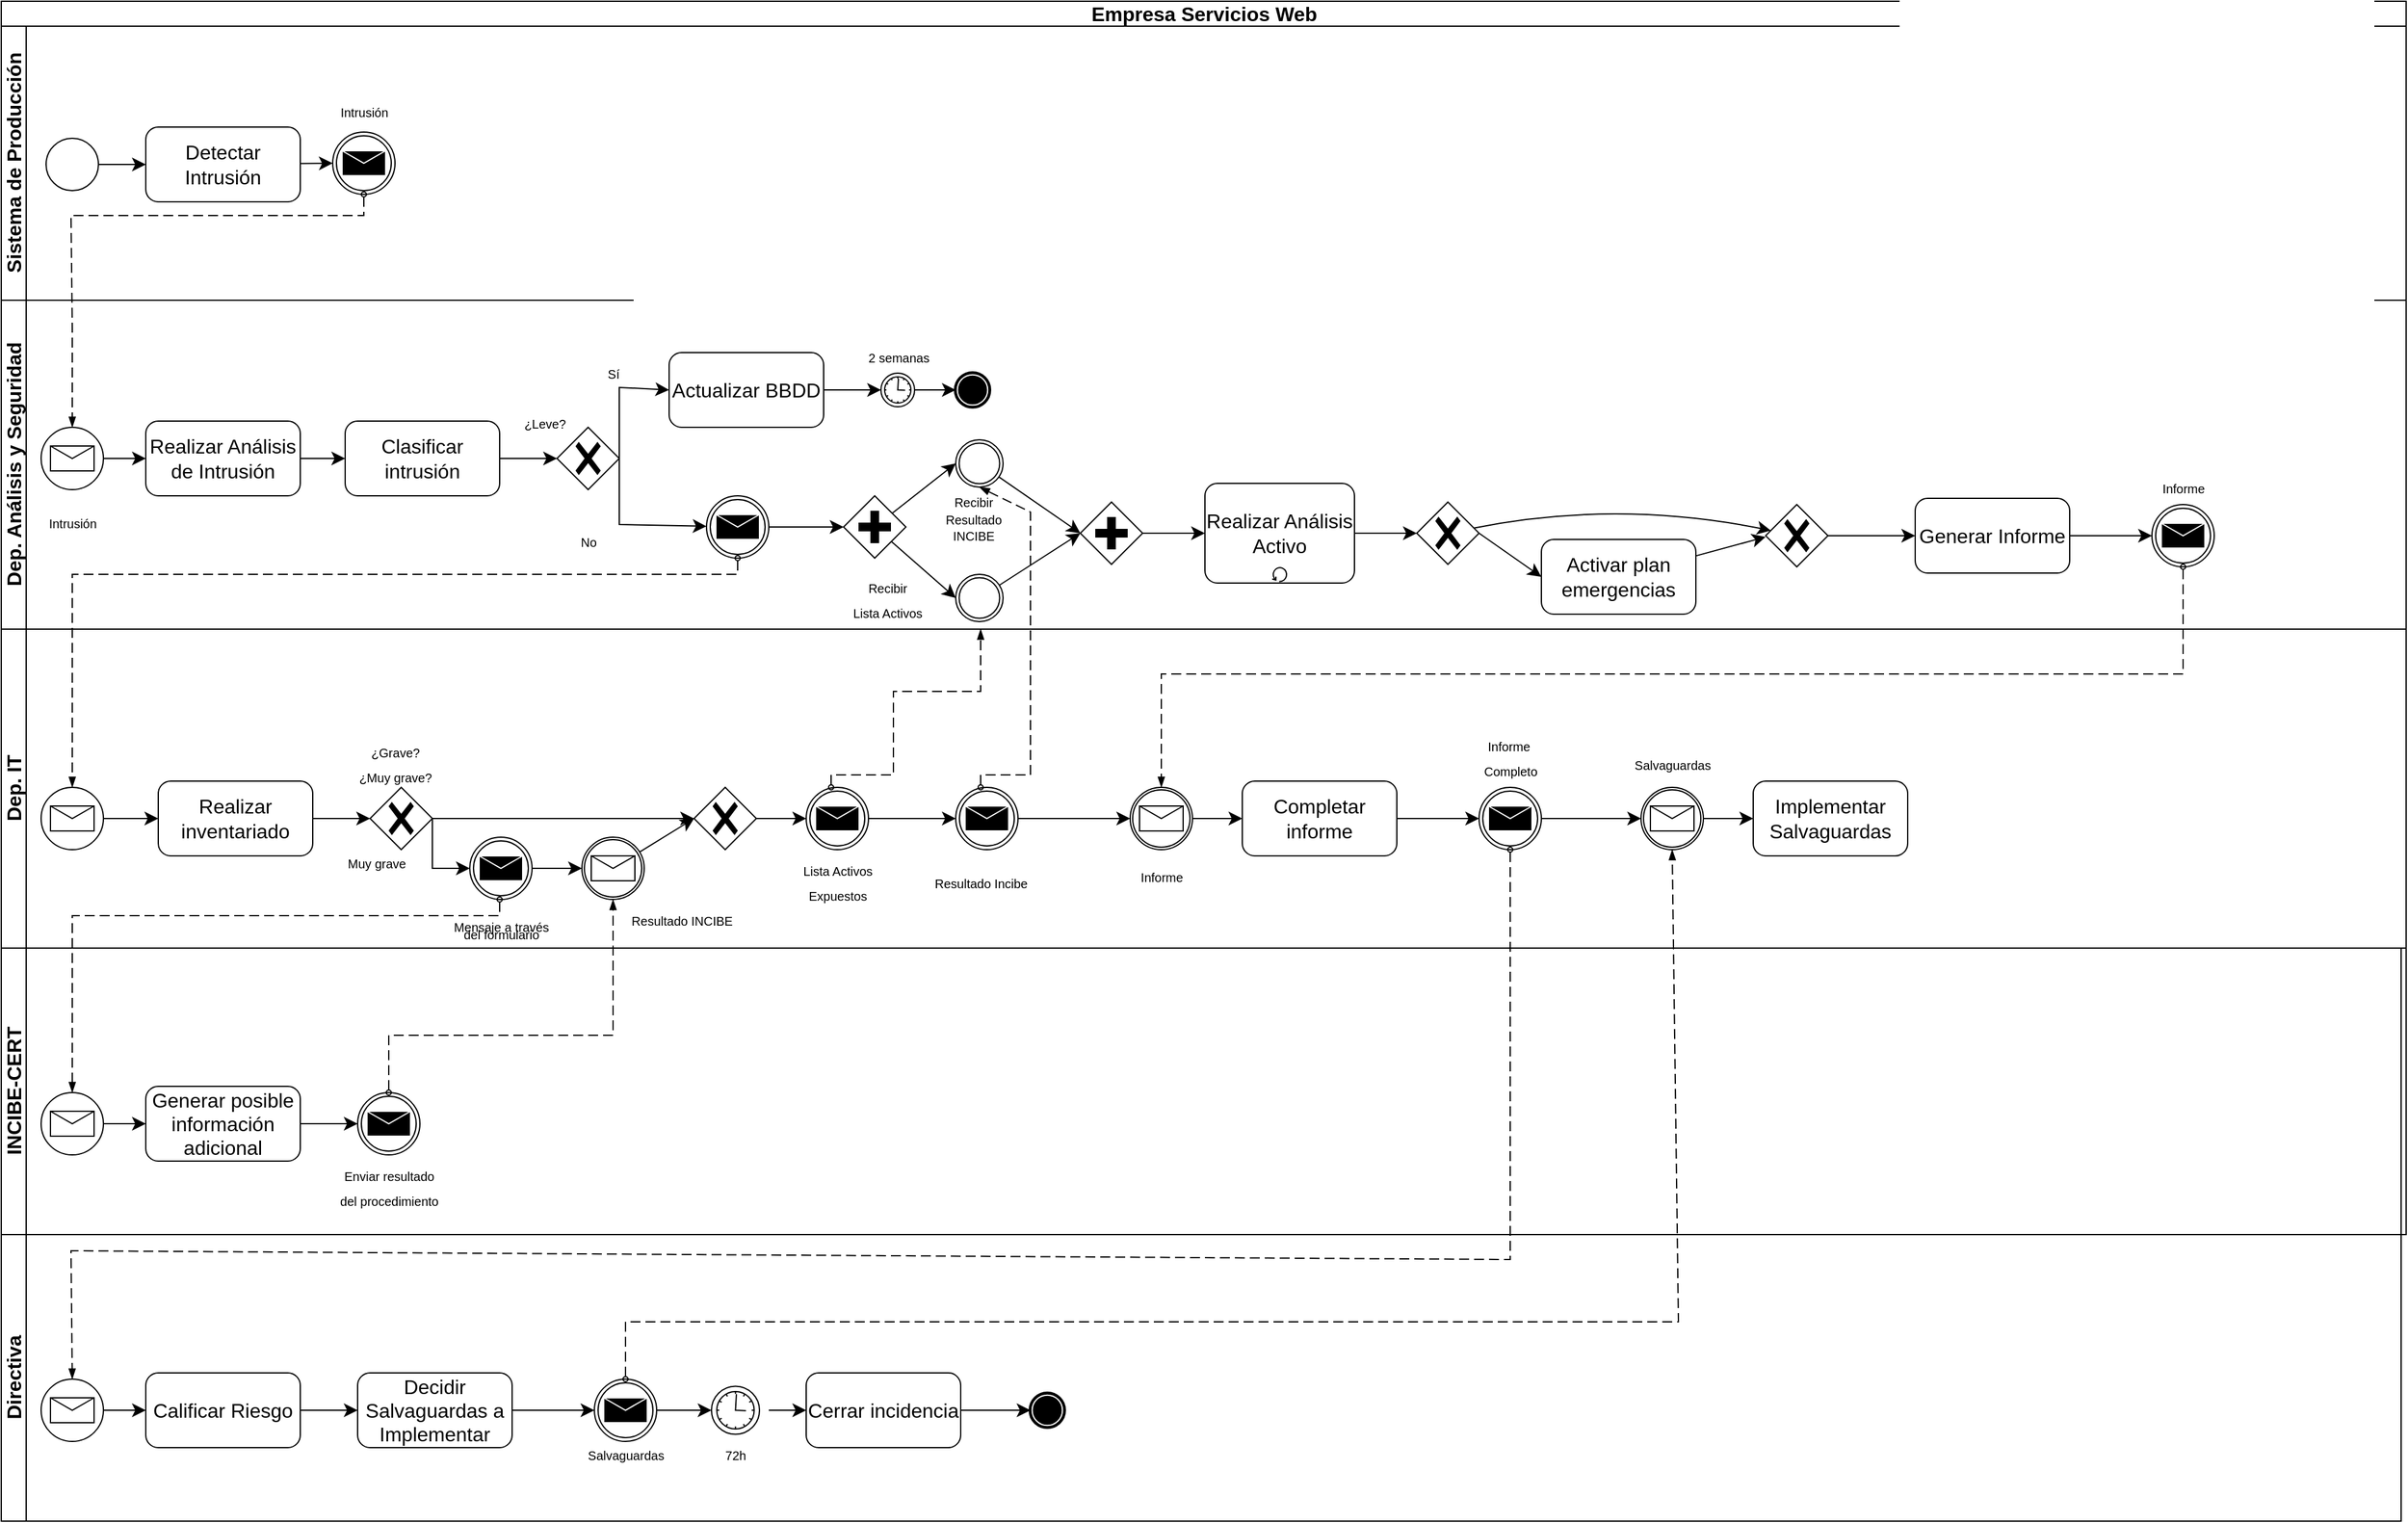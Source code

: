 <mxfile version="21.0.10" type="github"><diagram id="o9R0xFQ-B55QB_-jil8a" name="BPMN(def)"><mxGraphModel dx="1450" dy="1341" grid="1" gridSize="10" guides="1" tooltips="1" connect="1" arrows="1" fold="1" page="0" pageScale="1" pageWidth="1169" pageHeight="827" math="0" shadow="0"><root><mxCell id="0"/><mxCell id="1" parent="0"/><mxCell id="yEi5Exocq9KCklWD2yHG-1" value="Empresa Servicios Web" style="swimlane;childLayout=stackLayout;resizeParent=1;resizeParentMax=0;horizontal=1;startSize=20;horizontalStack=0;html=1;fontSize=16;" parent="1" vertex="1"><mxGeometry x="-266" y="-510" width="1930" height="990" as="geometry"/></mxCell><mxCell id="yEi5Exocq9KCklWD2yHG-2" value="Sistema de Producción" style="swimlane;startSize=20;horizontal=0;html=1;fontSize=16;" parent="yEi5Exocq9KCklWD2yHG-1" vertex="1"><mxGeometry y="20" width="1930" height="220" as="geometry"/></mxCell><mxCell id="UZmPYKZMWLWlTeMNq_7o-4" style="edgeStyle=none;curved=1;rounded=0;orthogonalLoop=1;jettySize=auto;html=1;entryX=0;entryY=0.5;entryDx=0;entryDy=0;entryPerimeter=0;fontSize=12;startSize=8;endSize=8;" parent="yEi5Exocq9KCklWD2yHG-2" source="UZmPYKZMWLWlTeMNq_7o-2" target="UZmPYKZMWLWlTeMNq_7o-3" edge="1"><mxGeometry relative="1" as="geometry"/></mxCell><mxCell id="UZmPYKZMWLWlTeMNq_7o-2" value="" style="points=[[0.145,0.145,0],[0.5,0,0],[0.855,0.145,0],[1,0.5,0],[0.855,0.855,0],[0.5,1,0],[0.145,0.855,0],[0,0.5,0]];shape=mxgraph.bpmn.event;html=1;verticalLabelPosition=bottom;labelBackgroundColor=#ffffff;verticalAlign=top;align=center;perimeter=ellipsePerimeter;outlineConnect=0;aspect=fixed;outline=standard;symbol=general;fontSize=16;" parent="yEi5Exocq9KCklWD2yHG-2" vertex="1"><mxGeometry x="36" y="90" width="42" height="42" as="geometry"/></mxCell><mxCell id="UZmPYKZMWLWlTeMNq_7o-6" style="edgeStyle=none;curved=1;rounded=0;orthogonalLoop=1;jettySize=auto;html=1;entryX=0;entryY=0.5;entryDx=0;entryDy=0;entryPerimeter=0;fontSize=12;startSize=8;endSize=8;" parent="yEi5Exocq9KCklWD2yHG-2" source="UZmPYKZMWLWlTeMNq_7o-3" target="UZmPYKZMWLWlTeMNq_7o-5" edge="1"><mxGeometry relative="1" as="geometry"/></mxCell><mxCell id="UZmPYKZMWLWlTeMNq_7o-3" value="Detectar Intrusión" style="points=[[0.25,0,0],[0.5,0,0],[0.75,0,0],[1,0.25,0],[1,0.5,0],[1,0.75,0],[0.75,1,0],[0.5,1,0],[0.25,1,0],[0,0.75,0],[0,0.5,0],[0,0.25,0]];shape=mxgraph.bpmn.task;whiteSpace=wrap;rectStyle=rounded;size=10;html=1;container=1;expand=0;collapsible=0;taskMarker=abstract;fontSize=16;" parent="yEi5Exocq9KCklWD2yHG-2" vertex="1"><mxGeometry x="116" y="81" width="124" height="60" as="geometry"/></mxCell><mxCell id="UZmPYKZMWLWlTeMNq_7o-5" value="" style="points=[[0.145,0.145,0],[0.5,0,0],[0.855,0.145,0],[1,0.5,0],[0.855,0.855,0],[0.5,1,0],[0.145,0.855,0],[0,0.5,0]];shape=mxgraph.bpmn.event;html=1;verticalLabelPosition=bottom;labelBackgroundColor=#ffffff;verticalAlign=top;align=center;perimeter=ellipsePerimeter;outlineConnect=0;aspect=fixed;outline=throwing;symbol=message;fontSize=16;" parent="yEi5Exocq9KCklWD2yHG-2" vertex="1"><mxGeometry x="266" y="85" width="50" height="50" as="geometry"/></mxCell><mxCell id="UZmPYKZMWLWlTeMNq_7o-7" value="&lt;font style=&quot;font-size: 10px;&quot;&gt;Intrusión&lt;/font&gt;" style="text;html=1;align=center;verticalAlign=middle;resizable=0;points=[];autosize=1;strokeColor=none;fillColor=none;fontSize=16;" parent="yEi5Exocq9KCklWD2yHG-2" vertex="1"><mxGeometry x="261" y="52" width="60" height="30" as="geometry"/></mxCell><mxCell id="yEi5Exocq9KCklWD2yHG-3" value="Dep. Análisis y Seguridad" style="swimlane;startSize=20;horizontal=0;html=1;fontSize=16;" parent="yEi5Exocq9KCklWD2yHG-1" vertex="1"><mxGeometry y="240" width="1930" height="264" as="geometry"/></mxCell><mxCell id="UZmPYKZMWLWlTeMNq_7o-13" style="edgeStyle=none;curved=1;rounded=0;orthogonalLoop=1;jettySize=auto;html=1;fontSize=12;startSize=8;endSize=8;" parent="yEi5Exocq9KCklWD2yHG-3" source="UZmPYKZMWLWlTeMNq_7o-8" target="UZmPYKZMWLWlTeMNq_7o-12" edge="1"><mxGeometry relative="1" as="geometry"/></mxCell><mxCell id="UZmPYKZMWLWlTeMNq_7o-8" value="" style="points=[[0.145,0.145,0],[0.5,0,0],[0.855,0.145,0],[1,0.5,0],[0.855,0.855,0],[0.5,1,0],[0.145,0.855,0],[0,0.5,0]];shape=mxgraph.bpmn.event;html=1;verticalLabelPosition=bottom;labelBackgroundColor=#ffffff;verticalAlign=top;align=center;perimeter=ellipsePerimeter;outlineConnect=0;aspect=fixed;outline=standard;symbol=message;fontSize=16;" parent="yEi5Exocq9KCklWD2yHG-3" vertex="1"><mxGeometry x="32" y="102" width="50" height="50" as="geometry"/></mxCell><mxCell id="UZmPYKZMWLWlTeMNq_7o-10" value="&lt;font style=&quot;font-size: 10px;&quot;&gt;Intrusión&lt;/font&gt;" style="text;html=1;align=center;verticalAlign=middle;resizable=0;points=[];autosize=1;strokeColor=none;fillColor=none;fontSize=16;" parent="yEi5Exocq9KCklWD2yHG-3" vertex="1"><mxGeometry x="27" y="162" width="60" height="30" as="geometry"/></mxCell><mxCell id="UZmPYKZMWLWlTeMNq_7o-17" style="edgeStyle=none;curved=1;rounded=0;orthogonalLoop=1;jettySize=auto;html=1;fontSize=12;startSize=8;endSize=8;" parent="yEi5Exocq9KCklWD2yHG-3" source="UZmPYKZMWLWlTeMNq_7o-12" target="UZmPYKZMWLWlTeMNq_7o-16" edge="1"><mxGeometry relative="1" as="geometry"/></mxCell><mxCell id="UZmPYKZMWLWlTeMNq_7o-12" value="Realizar Análisis de Intrusión" style="points=[[0.25,0,0],[0.5,0,0],[0.75,0,0],[1,0.25,0],[1,0.5,0],[1,0.75,0],[0.75,1,0],[0.5,1,0],[0.25,1,0],[0,0.75,0],[0,0.5,0],[0,0.25,0]];shape=mxgraph.bpmn.task;whiteSpace=wrap;rectStyle=rounded;size=10;html=1;container=1;expand=0;collapsible=0;taskMarker=abstract;fontSize=16;" parent="yEi5Exocq9KCklWD2yHG-3" vertex="1"><mxGeometry x="116" y="97" width="124" height="60" as="geometry"/></mxCell><mxCell id="UZmPYKZMWLWlTeMNq_7o-19" style="edgeStyle=none;curved=1;rounded=0;orthogonalLoop=1;jettySize=auto;html=1;entryX=0;entryY=0.5;entryDx=0;entryDy=0;entryPerimeter=0;fontSize=12;startSize=8;endSize=8;" parent="yEi5Exocq9KCklWD2yHG-3" source="UZmPYKZMWLWlTeMNq_7o-16" target="UZmPYKZMWLWlTeMNq_7o-18" edge="1"><mxGeometry relative="1" as="geometry"/></mxCell><mxCell id="UZmPYKZMWLWlTeMNq_7o-16" value="Clasificar intrusión" style="points=[[0.25,0,0],[0.5,0,0],[0.75,0,0],[1,0.25,0],[1,0.5,0],[1,0.75,0],[0.75,1,0],[0.5,1,0],[0.25,1,0],[0,0.75,0],[0,0.5,0],[0,0.25,0]];shape=mxgraph.bpmn.task;whiteSpace=wrap;rectStyle=rounded;size=10;html=1;container=1;expand=0;collapsible=0;taskMarker=abstract;fontSize=16;" parent="yEi5Exocq9KCklWD2yHG-3" vertex="1"><mxGeometry x="276" y="97" width="124" height="60" as="geometry"/></mxCell><mxCell id="UZmPYKZMWLWlTeMNq_7o-23" style="edgeStyle=none;rounded=0;orthogonalLoop=1;jettySize=auto;html=1;entryX=0;entryY=0.5;entryDx=0;entryDy=0;entryPerimeter=0;fontSize=12;startSize=8;endSize=8;exitX=1;exitY=0.5;exitDx=0;exitDy=0;exitPerimeter=0;" parent="yEi5Exocq9KCklWD2yHG-3" source="UZmPYKZMWLWlTeMNq_7o-18" target="UZmPYKZMWLWlTeMNq_7o-22" edge="1"><mxGeometry relative="1" as="geometry"><Array as="points"><mxPoint x="496" y="70"/></Array></mxGeometry></mxCell><mxCell id="Ydob8TBTma1gflhzl9Za-6" style="edgeStyle=none;rounded=0;orthogonalLoop=1;jettySize=auto;html=1;fontSize=12;startSize=8;endSize=8;exitX=1;exitY=0.5;exitDx=0;exitDy=0;exitPerimeter=0;" parent="yEi5Exocq9KCklWD2yHG-3" source="UZmPYKZMWLWlTeMNq_7o-18" target="Ydob8TBTma1gflhzl9Za-4" edge="1"><mxGeometry relative="1" as="geometry"><Array as="points"><mxPoint x="496" y="180"/></Array></mxGeometry></mxCell><mxCell id="UZmPYKZMWLWlTeMNq_7o-18" value="" style="points=[[0.25,0.25,0],[0.5,0,0],[0.75,0.25,0],[1,0.5,0],[0.75,0.75,0],[0.5,1,0],[0.25,0.75,0],[0,0.5,0]];shape=mxgraph.bpmn.gateway2;html=1;verticalLabelPosition=bottom;labelBackgroundColor=#ffffff;verticalAlign=top;align=center;perimeter=rhombusPerimeter;outlineConnect=0;outline=none;symbol=none;gwType=exclusive;fontSize=16;" parent="yEi5Exocq9KCklWD2yHG-3" vertex="1"><mxGeometry x="446" y="102" width="50" height="50" as="geometry"/></mxCell><mxCell id="UZmPYKZMWLWlTeMNq_7o-21" value="&lt;font style=&quot;font-size: 10px;&quot;&gt;¿Leve?&lt;/font&gt;" style="text;html=1;align=center;verticalAlign=middle;resizable=0;points=[];autosize=1;strokeColor=none;fillColor=none;fontSize=16;" parent="yEi5Exocq9KCklWD2yHG-3" vertex="1"><mxGeometry x="406" y="82" width="60" height="30" as="geometry"/></mxCell><mxCell id="UZmPYKZMWLWlTeMNq_7o-26" style="edgeStyle=none;curved=1;rounded=0;orthogonalLoop=1;jettySize=auto;html=1;entryX=0;entryY=0.5;entryDx=0;entryDy=0;entryPerimeter=0;fontSize=12;startSize=8;endSize=8;" parent="yEi5Exocq9KCklWD2yHG-3" source="UZmPYKZMWLWlTeMNq_7o-22" target="UZmPYKZMWLWlTeMNq_7o-25" edge="1"><mxGeometry relative="1" as="geometry"/></mxCell><mxCell id="UZmPYKZMWLWlTeMNq_7o-22" value="Actualizar BBDD" style="points=[[0.25,0,0],[0.5,0,0],[0.75,0,0],[1,0.25,0],[1,0.5,0],[1,0.75,0],[0.75,1,0],[0.5,1,0],[0.25,1,0],[0,0.75,0],[0,0.5,0],[0,0.25,0]];shape=mxgraph.bpmn.task;whiteSpace=wrap;rectStyle=rounded;size=10;html=1;container=1;expand=0;collapsible=0;taskMarker=abstract;fontSize=16;" parent="yEi5Exocq9KCklWD2yHG-3" vertex="1"><mxGeometry x="536" y="42" width="124" height="60" as="geometry"/></mxCell><mxCell id="Ydob8TBTma1gflhzl9Za-2" style="edgeStyle=none;curved=1;rounded=0;orthogonalLoop=1;jettySize=auto;html=1;entryX=0;entryY=0.5;entryDx=0;entryDy=0;entryPerimeter=0;fontSize=12;startSize=8;endSize=8;" parent="yEi5Exocq9KCklWD2yHG-3" source="UZmPYKZMWLWlTeMNq_7o-25" target="Ydob8TBTma1gflhzl9Za-1" edge="1"><mxGeometry relative="1" as="geometry"/></mxCell><mxCell id="UZmPYKZMWLWlTeMNq_7o-25" value="" style="points=[[0.145,0.145,0],[0.5,0,0],[0.855,0.145,0],[1,0.5,0],[0.855,0.855,0],[0.5,1,0],[0.145,0.855,0],[0,0.5,0]];shape=mxgraph.bpmn.event;html=1;verticalLabelPosition=bottom;labelBackgroundColor=#ffffff;verticalAlign=top;align=center;perimeter=ellipsePerimeter;outlineConnect=0;aspect=fixed;outline=standard;symbol=timer;fontSize=16;" parent="yEi5Exocq9KCklWD2yHG-3" vertex="1"><mxGeometry x="706" y="58.5" width="27" height="27" as="geometry"/></mxCell><mxCell id="UZmPYKZMWLWlTeMNq_7o-27" value="&lt;font style=&quot;font-size: 10px;&quot;&gt;2 semanas&lt;/font&gt;" style="text;html=1;align=center;verticalAlign=middle;resizable=0;points=[];autosize=1;strokeColor=none;fillColor=none;fontSize=16;" parent="yEi5Exocq9KCklWD2yHG-3" vertex="1"><mxGeometry x="684.5" y="28.5" width="70" height="30" as="geometry"/></mxCell><mxCell id="Ydob8TBTma1gflhzl9Za-1" value="" style="points=[[0.145,0.145,0],[0.5,0,0],[0.855,0.145,0],[1,0.5,0],[0.855,0.855,0],[0.5,1,0],[0.145,0.855,0],[0,0.5,0]];shape=mxgraph.bpmn.event;html=1;verticalLabelPosition=bottom;labelBackgroundColor=#ffffff;verticalAlign=top;align=center;perimeter=ellipsePerimeter;outlineConnect=0;aspect=fixed;outline=end;symbol=terminate;fontSize=16;" parent="yEi5Exocq9KCklWD2yHG-3" vertex="1"><mxGeometry x="766" y="58.5" width="27" height="27" as="geometry"/></mxCell><mxCell id="Ydob8TBTma1gflhzl9Za-43" style="edgeStyle=none;curved=1;rounded=0;orthogonalLoop=1;jettySize=auto;html=1;entryX=0;entryY=0.5;entryDx=0;entryDy=0;entryPerimeter=0;fontSize=12;startSize=8;endSize=8;" parent="yEi5Exocq9KCklWD2yHG-3" source="Ydob8TBTma1gflhzl9Za-4" target="Ydob8TBTma1gflhzl9Za-42" edge="1"><mxGeometry relative="1" as="geometry"/></mxCell><mxCell id="Ydob8TBTma1gflhzl9Za-4" value="" style="points=[[0.145,0.145,0],[0.5,0,0],[0.855,0.145,0],[1,0.5,0],[0.855,0.855,0],[0.5,1,0],[0.145,0.855,0],[0,0.5,0]];shape=mxgraph.bpmn.event;html=1;verticalLabelPosition=bottom;labelBackgroundColor=#ffffff;verticalAlign=top;align=center;perimeter=ellipsePerimeter;outlineConnect=0;aspect=fixed;outline=throwing;symbol=message;fontSize=16;" parent="yEi5Exocq9KCklWD2yHG-3" vertex="1"><mxGeometry x="566" y="157" width="50" height="50" as="geometry"/></mxCell><mxCell id="Ydob8TBTma1gflhzl9Za-40" value="&lt;font style=&quot;font-size: 10px;&quot;&gt;Sí&lt;/font&gt;" style="text;html=1;align=center;verticalAlign=middle;resizable=0;points=[];autosize=1;strokeColor=none;fillColor=none;fontSize=16;" parent="yEi5Exocq9KCklWD2yHG-3" vertex="1"><mxGeometry x="476" y="42" width="30" height="30" as="geometry"/></mxCell><mxCell id="Ydob8TBTma1gflhzl9Za-41" value="&lt;font style=&quot;font-size: 10px;&quot;&gt;No&lt;/font&gt;" style="text;html=1;align=center;verticalAlign=middle;resizable=0;points=[];autosize=1;strokeColor=none;fillColor=none;fontSize=16;" parent="yEi5Exocq9KCklWD2yHG-3" vertex="1"><mxGeometry x="451" y="177" width="40" height="30" as="geometry"/></mxCell><mxCell id="Ydob8TBTma1gflhzl9Za-46" style="edgeStyle=none;curved=1;rounded=0;orthogonalLoop=1;jettySize=auto;html=1;entryX=0;entryY=0.5;entryDx=0;entryDy=0;entryPerimeter=0;fontSize=12;startSize=8;endSize=8;" parent="yEi5Exocq9KCklWD2yHG-3" source="Ydob8TBTma1gflhzl9Za-42" target="Ydob8TBTma1gflhzl9Za-44" edge="1"><mxGeometry relative="1" as="geometry"/></mxCell><mxCell id="Ydob8TBTma1gflhzl9Za-42" value="" style="points=[[0.25,0.25,0],[0.5,0,0],[0.75,0.25,0],[1,0.5,0],[0.75,0.75,0],[0.5,1,0],[0.25,0.75,0],[0,0.5,0]];shape=mxgraph.bpmn.gateway2;html=1;verticalLabelPosition=bottom;labelBackgroundColor=#ffffff;verticalAlign=top;align=center;perimeter=rhombusPerimeter;outlineConnect=0;outline=none;symbol=none;gwType=parallel;fontSize=16;" parent="yEi5Exocq9KCklWD2yHG-3" vertex="1"><mxGeometry x="676" y="157" width="50" height="50" as="geometry"/></mxCell><mxCell id="Ydob8TBTma1gflhzl9Za-54" style="edgeStyle=none;curved=1;rounded=0;orthogonalLoop=1;jettySize=auto;html=1;entryX=0;entryY=0.5;entryDx=0;entryDy=0;entryPerimeter=0;fontSize=12;startSize=8;endSize=8;" parent="yEi5Exocq9KCklWD2yHG-3" source="Ydob8TBTma1gflhzl9Za-44" target="Ydob8TBTma1gflhzl9Za-53" edge="1"><mxGeometry relative="1" as="geometry"/></mxCell><mxCell id="Ydob8TBTma1gflhzl9Za-44" value="" style="points=[[0.145,0.145,0],[0.5,0,0],[0.855,0.145,0],[1,0.5,0],[0.855,0.855,0],[0.5,1,0],[0.145,0.855,0],[0,0.5,0]];shape=mxgraph.bpmn.event;html=1;verticalLabelPosition=bottom;labelBackgroundColor=#ffffff;verticalAlign=top;align=center;perimeter=ellipsePerimeter;outlineConnect=0;aspect=fixed;outline=throwing;symbol=general;fontSize=16;" parent="yEi5Exocq9KCklWD2yHG-3" vertex="1"><mxGeometry x="766" y="112" width="38" height="38" as="geometry"/></mxCell><mxCell id="Ydob8TBTma1gflhzl9Za-55" style="edgeStyle=none;curved=1;rounded=0;orthogonalLoop=1;jettySize=auto;html=1;entryX=0;entryY=0.5;entryDx=0;entryDy=0;entryPerimeter=0;fontSize=12;startSize=8;endSize=8;" parent="yEi5Exocq9KCklWD2yHG-3" source="Ydob8TBTma1gflhzl9Za-45" target="Ydob8TBTma1gflhzl9Za-53" edge="1"><mxGeometry relative="1" as="geometry"/></mxCell><mxCell id="Ydob8TBTma1gflhzl9Za-45" value="" style="points=[[0.145,0.145,0],[0.5,0,0],[0.855,0.145,0],[1,0.5,0],[0.855,0.855,0],[0.5,1,0],[0.145,0.855,0],[0,0.5,0]];shape=mxgraph.bpmn.event;html=1;verticalLabelPosition=bottom;labelBackgroundColor=#ffffff;verticalAlign=top;align=center;perimeter=ellipsePerimeter;outlineConnect=0;aspect=fixed;outline=throwing;symbol=general;fontSize=16;" parent="yEi5Exocq9KCklWD2yHG-3" vertex="1"><mxGeometry x="766" y="220" width="38" height="38" as="geometry"/></mxCell><mxCell id="Ydob8TBTma1gflhzl9Za-47" style="edgeStyle=none;curved=1;rounded=0;orthogonalLoop=1;jettySize=auto;html=1;entryX=0;entryY=0.5;entryDx=0;entryDy=0;entryPerimeter=0;fontSize=12;startSize=8;endSize=8;" parent="yEi5Exocq9KCklWD2yHG-3" source="Ydob8TBTma1gflhzl9Za-42" target="Ydob8TBTma1gflhzl9Za-45" edge="1"><mxGeometry relative="1" as="geometry"/></mxCell><mxCell id="Ydob8TBTma1gflhzl9Za-49" value="&lt;font style=&quot;font-size: 10px;&quot;&gt;Recibir &lt;br&gt;Lista Activos&lt;/font&gt;" style="text;html=1;align=center;verticalAlign=middle;resizable=0;points=[];autosize=1;strokeColor=none;fillColor=none;fontSize=16;" parent="yEi5Exocq9KCklWD2yHG-3" vertex="1"><mxGeometry x="671" y="214" width="80" height="50" as="geometry"/></mxCell><mxCell id="Ydob8TBTma1gflhzl9Za-52" value="&lt;p style=&quot;line-height: 72%;&quot;&gt;&lt;font style=&quot;font-size: 10px;&quot;&gt;Recibir &lt;br&gt;Resultado &lt;br&gt;INCIBE&lt;/font&gt;&lt;/p&gt;" style="text;html=1;align=center;verticalAlign=middle;resizable=0;points=[];autosize=1;strokeColor=none;fillColor=none;fontSize=16;" parent="yEi5Exocq9KCklWD2yHG-3" vertex="1"><mxGeometry x="744.5" y="130" width="70" height="90" as="geometry"/></mxCell><mxCell id="Ydob8TBTma1gflhzl9Za-57" style="edgeStyle=none;curved=1;rounded=0;orthogonalLoop=1;jettySize=auto;html=1;entryX=0;entryY=0.5;entryDx=0;entryDy=0;entryPerimeter=0;fontSize=12;startSize=8;endSize=8;" parent="yEi5Exocq9KCklWD2yHG-3" source="Ydob8TBTma1gflhzl9Za-53" target="Ydob8TBTma1gflhzl9Za-56" edge="1"><mxGeometry relative="1" as="geometry"/></mxCell><mxCell id="Ydob8TBTma1gflhzl9Za-53" value="" style="points=[[0.25,0.25,0],[0.5,0,0],[0.75,0.25,0],[1,0.5,0],[0.75,0.75,0],[0.5,1,0],[0.25,0.75,0],[0,0.5,0]];shape=mxgraph.bpmn.gateway2;html=1;verticalLabelPosition=bottom;labelBackgroundColor=#ffffff;verticalAlign=top;align=center;perimeter=rhombusPerimeter;outlineConnect=0;outline=none;symbol=none;gwType=parallel;fontSize=16;" parent="yEi5Exocq9KCklWD2yHG-3" vertex="1"><mxGeometry x="866" y="162" width="50" height="50" as="geometry"/></mxCell><mxCell id="Ydob8TBTma1gflhzl9Za-59" style="edgeStyle=none;curved=1;rounded=0;orthogonalLoop=1;jettySize=auto;html=1;entryX=0;entryY=0.5;entryDx=0;entryDy=0;entryPerimeter=0;fontSize=12;startSize=8;endSize=8;" parent="yEi5Exocq9KCklWD2yHG-3" source="Ydob8TBTma1gflhzl9Za-56" target="Ydob8TBTma1gflhzl9Za-58" edge="1"><mxGeometry relative="1" as="geometry"/></mxCell><mxCell id="Ydob8TBTma1gflhzl9Za-56" value="Realizar Análisis Activo" style="points=[[0.25,0,0],[0.5,0,0],[0.75,0,0],[1,0.25,0],[1,0.5,0],[1,0.75,0],[0.75,1,0],[0.5,1,0],[0.25,1,0],[0,0.75,0],[0,0.5,0],[0,0.25,0]];shape=mxgraph.bpmn.task;whiteSpace=wrap;rectStyle=rounded;size=10;html=1;container=1;expand=0;collapsible=0;taskMarker=abstract;isLoopStandard=1;fontSize=16;" parent="yEi5Exocq9KCklWD2yHG-3" vertex="1"><mxGeometry x="966" y="147" width="120" height="80" as="geometry"/></mxCell><mxCell id="Ydob8TBTma1gflhzl9Za-62" style="edgeStyle=none;curved=1;rounded=0;orthogonalLoop=1;jettySize=auto;html=1;entryX=0;entryY=0.5;entryDx=0;entryDy=0;entryPerimeter=0;fontSize=12;startSize=8;endSize=8;exitX=1;exitY=0.5;exitDx=0;exitDy=0;exitPerimeter=0;" parent="yEi5Exocq9KCklWD2yHG-3" source="Ydob8TBTma1gflhzl9Za-58" target="Ydob8TBTma1gflhzl9Za-61" edge="1"><mxGeometry relative="1" as="geometry"/></mxCell><mxCell id="Ydob8TBTma1gflhzl9Za-64" style="edgeStyle=none;curved=1;rounded=0;orthogonalLoop=1;jettySize=auto;html=1;fontSize=12;startSize=8;endSize=8;" parent="yEi5Exocq9KCklWD2yHG-3" source="Ydob8TBTma1gflhzl9Za-58" target="Ydob8TBTma1gflhzl9Za-63" edge="1"><mxGeometry relative="1" as="geometry"><Array as="points"><mxPoint x="1296" y="160"/></Array></mxGeometry></mxCell><mxCell id="Ydob8TBTma1gflhzl9Za-58" value="" style="points=[[0.25,0.25,0],[0.5,0,0],[0.75,0.25,0],[1,0.5,0],[0.75,0.75,0],[0.5,1,0],[0.25,0.75,0],[0,0.5,0]];shape=mxgraph.bpmn.gateway2;html=1;verticalLabelPosition=bottom;labelBackgroundColor=#ffffff;verticalAlign=top;align=center;perimeter=rhombusPerimeter;outlineConnect=0;outline=none;symbol=none;gwType=exclusive;fontSize=16;" parent="yEi5Exocq9KCklWD2yHG-3" vertex="1"><mxGeometry x="1136" y="162" width="50" height="50" as="geometry"/></mxCell><mxCell id="Ydob8TBTma1gflhzl9Za-65" style="edgeStyle=none;curved=1;rounded=0;orthogonalLoop=1;jettySize=auto;html=1;fontSize=12;startSize=8;endSize=8;" parent="yEi5Exocq9KCklWD2yHG-3" source="Ydob8TBTma1gflhzl9Za-61" edge="1"><mxGeometry relative="1" as="geometry"><mxPoint x="1416" y="190" as="targetPoint"/></mxGeometry></mxCell><mxCell id="Ydob8TBTma1gflhzl9Za-61" value="Activar plan emergencias" style="points=[[0.25,0,0],[0.5,0,0],[0.75,0,0],[1,0.25,0],[1,0.5,0],[1,0.75,0],[0.75,1,0],[0.5,1,0],[0.25,1,0],[0,0.75,0],[0,0.5,0],[0,0.25,0]];shape=mxgraph.bpmn.task;whiteSpace=wrap;rectStyle=rounded;size=10;html=1;container=1;expand=0;collapsible=0;taskMarker=abstract;fontSize=16;" parent="yEi5Exocq9KCklWD2yHG-3" vertex="1"><mxGeometry x="1236" y="192" width="124" height="60" as="geometry"/></mxCell><mxCell id="Ydob8TBTma1gflhzl9Za-68" style="edgeStyle=none;curved=1;rounded=0;orthogonalLoop=1;jettySize=auto;html=1;entryX=0;entryY=0.5;entryDx=0;entryDy=0;entryPerimeter=0;fontSize=12;startSize=8;endSize=8;" parent="yEi5Exocq9KCklWD2yHG-3" source="Ydob8TBTma1gflhzl9Za-63" target="Ydob8TBTma1gflhzl9Za-66" edge="1"><mxGeometry relative="1" as="geometry"/></mxCell><mxCell id="Ydob8TBTma1gflhzl9Za-63" value="" style="points=[[0.25,0.25,0],[0.5,0,0],[0.75,0.25,0],[1,0.5,0],[0.75,0.75,0],[0.5,1,0],[0.25,0.75,0],[0,0.5,0]];shape=mxgraph.bpmn.gateway2;html=1;verticalLabelPosition=bottom;labelBackgroundColor=#ffffff;verticalAlign=top;align=center;perimeter=rhombusPerimeter;outlineConnect=0;outline=none;symbol=none;gwType=exclusive;fontSize=16;" parent="yEi5Exocq9KCklWD2yHG-3" vertex="1"><mxGeometry x="1416" y="164" width="50" height="50" as="geometry"/></mxCell><mxCell id="Ydob8TBTma1gflhzl9Za-70" style="edgeStyle=none;curved=1;rounded=0;orthogonalLoop=1;jettySize=auto;html=1;entryX=0;entryY=0.5;entryDx=0;entryDy=0;entryPerimeter=0;fontSize=12;startSize=8;endSize=8;" parent="yEi5Exocq9KCklWD2yHG-3" source="Ydob8TBTma1gflhzl9Za-66" target="Ydob8TBTma1gflhzl9Za-69" edge="1"><mxGeometry relative="1" as="geometry"/></mxCell><mxCell id="Ydob8TBTma1gflhzl9Za-66" value="Generar Informe" style="points=[[0.25,0,0],[0.5,0,0],[0.75,0,0],[1,0.25,0],[1,0.5,0],[1,0.75,0],[0.75,1,0],[0.5,1,0],[0.25,1,0],[0,0.75,0],[0,0.5,0],[0,0.25,0]];shape=mxgraph.bpmn.task;whiteSpace=wrap;rectStyle=rounded;size=10;html=1;container=1;expand=0;collapsible=0;taskMarker=abstract;fontSize=16;" parent="yEi5Exocq9KCklWD2yHG-3" vertex="1"><mxGeometry x="1536" y="159" width="124" height="60" as="geometry"/></mxCell><mxCell id="Ydob8TBTma1gflhzl9Za-69" value="" style="points=[[0.145,0.145,0],[0.5,0,0],[0.855,0.145,0],[1,0.5,0],[0.855,0.855,0],[0.5,1,0],[0.145,0.855,0],[0,0.5,0]];shape=mxgraph.bpmn.event;html=1;verticalLabelPosition=bottom;labelBackgroundColor=#ffffff;verticalAlign=top;align=center;perimeter=ellipsePerimeter;outlineConnect=0;aspect=fixed;outline=throwing;symbol=message;fontSize=16;" parent="yEi5Exocq9KCklWD2yHG-3" vertex="1"><mxGeometry x="1726" y="164" width="50" height="50" as="geometry"/></mxCell><mxCell id="Ydob8TBTma1gflhzl9Za-74" value="&lt;font style=&quot;font-size: 10px;&quot;&gt;Informe&lt;/font&gt;" style="text;html=1;align=center;verticalAlign=middle;resizable=0;points=[];autosize=1;strokeColor=none;fillColor=none;fontSize=16;" parent="yEi5Exocq9KCklWD2yHG-3" vertex="1"><mxGeometry x="1721" y="134" width="60" height="30" as="geometry"/></mxCell><mxCell id="yEi5Exocq9KCklWD2yHG-4" value="Dep. IT" style="swimlane;startSize=20;horizontal=0;html=1;fontSize=16;" parent="yEi5Exocq9KCklWD2yHG-1" vertex="1"><mxGeometry y="504" width="1930" height="256" as="geometry"/></mxCell><mxCell id="Ydob8TBTma1gflhzl9Za-10" style="edgeStyle=none;curved=1;rounded=0;orthogonalLoop=1;jettySize=auto;html=1;entryX=0;entryY=0.5;entryDx=0;entryDy=0;entryPerimeter=0;fontSize=12;startSize=8;endSize=8;" parent="yEi5Exocq9KCklWD2yHG-4" source="Ydob8TBTma1gflhzl9Za-7" target="Ydob8TBTma1gflhzl9Za-9" edge="1"><mxGeometry relative="1" as="geometry"/></mxCell><mxCell id="Ydob8TBTma1gflhzl9Za-7" value="" style="points=[[0.145,0.145,0],[0.5,0,0],[0.855,0.145,0],[1,0.5,0],[0.855,0.855,0],[0.5,1,0],[0.145,0.855,0],[0,0.5,0]];shape=mxgraph.bpmn.event;html=1;verticalLabelPosition=bottom;labelBackgroundColor=#ffffff;verticalAlign=top;align=center;perimeter=ellipsePerimeter;outlineConnect=0;aspect=fixed;outline=standard;symbol=message;fontSize=16;" parent="yEi5Exocq9KCklWD2yHG-4" vertex="1"><mxGeometry x="32" y="127" width="50" height="50" as="geometry"/></mxCell><mxCell id="Ydob8TBTma1gflhzl9Za-13" style="edgeStyle=none;curved=1;rounded=0;orthogonalLoop=1;jettySize=auto;html=1;entryX=0;entryY=0.5;entryDx=0;entryDy=0;entryPerimeter=0;fontSize=12;startSize=8;endSize=8;" parent="yEi5Exocq9KCklWD2yHG-4" source="Ydob8TBTma1gflhzl9Za-9" target="Ydob8TBTma1gflhzl9Za-11" edge="1"><mxGeometry relative="1" as="geometry"/></mxCell><mxCell id="Ydob8TBTma1gflhzl9Za-9" value="Realizar inventariado" style="points=[[0.25,0,0],[0.5,0,0],[0.75,0,0],[1,0.25,0],[1,0.5,0],[1,0.75,0],[0.75,1,0],[0.5,1,0],[0.25,1,0],[0,0.75,0],[0,0.5,0],[0,0.25,0]];shape=mxgraph.bpmn.task;whiteSpace=wrap;rectStyle=rounded;size=10;html=1;container=1;expand=0;collapsible=0;taskMarker=abstract;fontSize=16;" parent="yEi5Exocq9KCklWD2yHG-4" vertex="1"><mxGeometry x="126" y="122" width="124" height="60" as="geometry"/></mxCell><mxCell id="Ydob8TBTma1gflhzl9Za-15" style="edgeStyle=none;rounded=0;orthogonalLoop=1;jettySize=auto;html=1;entryX=0;entryY=0.5;entryDx=0;entryDy=0;entryPerimeter=0;fontSize=12;startSize=8;endSize=8;exitX=1;exitY=0.5;exitDx=0;exitDy=0;exitPerimeter=0;" parent="yEi5Exocq9KCklWD2yHG-4" source="Ydob8TBTma1gflhzl9Za-11" target="Ydob8TBTma1gflhzl9Za-14" edge="1"><mxGeometry relative="1" as="geometry"><Array as="points"><mxPoint x="346" y="192"/></Array></mxGeometry></mxCell><mxCell id="Ydob8TBTma1gflhzl9Za-31" style="edgeStyle=none;curved=1;rounded=0;orthogonalLoop=1;jettySize=auto;html=1;fontSize=12;startSize=8;endSize=8;" parent="yEi5Exocq9KCklWD2yHG-4" source="Ydob8TBTma1gflhzl9Za-11" target="Ydob8TBTma1gflhzl9Za-30" edge="1"><mxGeometry relative="1" as="geometry"/></mxCell><mxCell id="Ydob8TBTma1gflhzl9Za-11" value="" style="points=[[0.25,0.25,0],[0.5,0,0],[0.75,0.25,0],[1,0.5,0],[0.75,0.75,0],[0.5,1,0],[0.25,0.75,0],[0,0.5,0]];shape=mxgraph.bpmn.gateway2;html=1;verticalLabelPosition=bottom;labelBackgroundColor=#ffffff;verticalAlign=top;align=center;perimeter=rhombusPerimeter;outlineConnect=0;outline=none;symbol=none;gwType=exclusive;fontSize=16;" parent="yEi5Exocq9KCklWD2yHG-4" vertex="1"><mxGeometry x="296" y="127" width="50" height="50" as="geometry"/></mxCell><mxCell id="Ydob8TBTma1gflhzl9Za-12" value="&lt;font style=&quot;font-size: 10px;&quot;&gt;¿Grave?&lt;br&gt;¿Muy grave?&lt;br&gt;&lt;/font&gt;" style="text;html=1;align=center;verticalAlign=middle;resizable=0;points=[];autosize=1;strokeColor=none;fillColor=none;fontSize=16;" parent="yEi5Exocq9KCklWD2yHG-4" vertex="1"><mxGeometry x="276" y="82" width="80" height="50" as="geometry"/></mxCell><mxCell id="Ydob8TBTma1gflhzl9Za-18" style="edgeStyle=none;curved=1;rounded=0;orthogonalLoop=1;jettySize=auto;html=1;entryX=0;entryY=0.5;entryDx=0;entryDy=0;entryPerimeter=0;fontSize=12;startSize=8;endSize=8;" parent="yEi5Exocq9KCklWD2yHG-4" source="Ydob8TBTma1gflhzl9Za-14" target="Ydob8TBTma1gflhzl9Za-17" edge="1"><mxGeometry relative="1" as="geometry"/></mxCell><mxCell id="Ydob8TBTma1gflhzl9Za-14" value="" style="points=[[0.145,0.145,0],[0.5,0,0],[0.855,0.145,0],[1,0.5,0],[0.855,0.855,0],[0.5,1,0],[0.145,0.855,0],[0,0.5,0]];shape=mxgraph.bpmn.event;html=1;verticalLabelPosition=bottom;labelBackgroundColor=#ffffff;verticalAlign=top;align=center;perimeter=ellipsePerimeter;outlineConnect=0;aspect=fixed;outline=throwing;symbol=message;fontSize=16;" parent="yEi5Exocq9KCklWD2yHG-4" vertex="1"><mxGeometry x="376" y="167" width="50" height="50" as="geometry"/></mxCell><mxCell id="Ydob8TBTma1gflhzl9Za-16" value="&lt;font style=&quot;font-size: 10px;&quot;&gt;Muy grave&lt;/font&gt;" style="text;html=1;align=center;verticalAlign=middle;resizable=0;points=[];autosize=1;strokeColor=none;fillColor=none;fontSize=16;" parent="yEi5Exocq9KCklWD2yHG-4" vertex="1"><mxGeometry x="266" y="171" width="70" height="30" as="geometry"/></mxCell><mxCell id="Ydob8TBTma1gflhzl9Za-32" style="edgeStyle=none;curved=1;rounded=0;orthogonalLoop=1;jettySize=auto;html=1;entryX=0;entryY=0.5;entryDx=0;entryDy=0;entryPerimeter=0;fontSize=12;startSize=8;endSize=8;" parent="yEi5Exocq9KCklWD2yHG-4" source="Ydob8TBTma1gflhzl9Za-17" target="Ydob8TBTma1gflhzl9Za-30" edge="1"><mxGeometry relative="1" as="geometry"/></mxCell><mxCell id="Ydob8TBTma1gflhzl9Za-17" value="" style="points=[[0.145,0.145,0],[0.5,0,0],[0.855,0.145,0],[1,0.5,0],[0.855,0.855,0],[0.5,1,0],[0.145,0.855,0],[0,0.5,0]];shape=mxgraph.bpmn.event;html=1;verticalLabelPosition=bottom;labelBackgroundColor=#ffffff;verticalAlign=top;align=center;perimeter=ellipsePerimeter;outlineConnect=0;aspect=fixed;outline=catching;symbol=message;fontSize=16;" parent="yEi5Exocq9KCklWD2yHG-4" vertex="1"><mxGeometry x="466" y="167" width="50" height="50" as="geometry"/></mxCell><mxCell id="Ydob8TBTma1gflhzl9Za-22" value="&lt;p style=&quot;line-height: 60%; font-size: 10px;&quot;&gt;&lt;font style=&quot;font-size: 10px;&quot;&gt;Mensaje a través &lt;br&gt;del formulario&lt;/font&gt;&lt;/p&gt;" style="text;html=1;align=center;verticalAlign=middle;resizable=0;points=[];autosize=1;strokeColor=none;fillColor=none;fontSize=16;" parent="yEi5Exocq9KCklWD2yHG-4" vertex="1"><mxGeometry x="351" y="217" width="100" height="50" as="geometry"/></mxCell><mxCell id="Ydob8TBTma1gflhzl9Za-23" value="" style="dashed=1;dashPattern=8 4;endArrow=blockThin;endFill=1;startArrow=oval;startFill=0;endSize=6;startSize=4;html=1;rounded=0;fontSize=12;entryX=0.5;entryY=0;entryDx=0;entryDy=0;entryPerimeter=0;exitX=0.5;exitY=1;exitDx=0;exitDy=0;exitPerimeter=0;" parent="yEi5Exocq9KCklWD2yHG-4" target="Ydob8TBTma1gflhzl9Za-19" edge="1"><mxGeometry width="160" relative="1" as="geometry"><mxPoint x="400" y="217" as="sourcePoint"/><mxPoint x="-134" y="370" as="targetPoint"/><Array as="points"><mxPoint x="400" y="230"/><mxPoint x="57" y="230"/></Array></mxGeometry></mxCell><mxCell id="Ydob8TBTma1gflhzl9Za-36" style="edgeStyle=none;curved=1;rounded=0;orthogonalLoop=1;jettySize=auto;html=1;entryX=0;entryY=0.5;entryDx=0;entryDy=0;entryPerimeter=0;fontSize=12;startSize=8;endSize=8;" parent="yEi5Exocq9KCklWD2yHG-4" source="Ydob8TBTma1gflhzl9Za-30" target="Ydob8TBTma1gflhzl9Za-33" edge="1"><mxGeometry relative="1" as="geometry"/></mxCell><mxCell id="Ydob8TBTma1gflhzl9Za-30" value="" style="points=[[0.25,0.25,0],[0.5,0,0],[0.75,0.25,0],[1,0.5,0],[0.75,0.75,0],[0.5,1,0],[0.25,0.75,0],[0,0.5,0]];shape=mxgraph.bpmn.gateway2;html=1;verticalLabelPosition=bottom;labelBackgroundColor=#ffffff;verticalAlign=top;align=center;perimeter=rhombusPerimeter;outlineConnect=0;outline=none;symbol=none;gwType=exclusive;fontSize=16;" parent="yEi5Exocq9KCklWD2yHG-4" vertex="1"><mxGeometry x="556" y="127" width="50" height="50" as="geometry"/></mxCell><mxCell id="Ydob8TBTma1gflhzl9Za-37" style="edgeStyle=none;curved=1;rounded=0;orthogonalLoop=1;jettySize=auto;html=1;entryX=0;entryY=0.5;entryDx=0;entryDy=0;entryPerimeter=0;fontSize=12;startSize=8;endSize=8;" parent="yEi5Exocq9KCklWD2yHG-4" source="Ydob8TBTma1gflhzl9Za-33" target="Ydob8TBTma1gflhzl9Za-35" edge="1"><mxGeometry relative="1" as="geometry"/></mxCell><mxCell id="Ydob8TBTma1gflhzl9Za-33" value="" style="points=[[0.145,0.145,0],[0.5,0,0],[0.855,0.145,0],[1,0.5,0],[0.855,0.855,0],[0.5,1,0],[0.145,0.855,0],[0,0.5,0]];shape=mxgraph.bpmn.event;html=1;verticalLabelPosition=bottom;labelBackgroundColor=#ffffff;verticalAlign=top;align=center;perimeter=ellipsePerimeter;outlineConnect=0;aspect=fixed;outline=throwing;symbol=message;fontSize=16;" parent="yEi5Exocq9KCklWD2yHG-4" vertex="1"><mxGeometry x="646" y="127" width="50" height="50" as="geometry"/></mxCell><mxCell id="Ydob8TBTma1gflhzl9Za-34" value="&lt;span style=&quot;font-size: 10px;&quot;&gt;Resultado INCIBE&lt;/span&gt;" style="text;html=1;align=center;verticalAlign=middle;resizable=0;points=[];autosize=1;strokeColor=none;fillColor=none;fontSize=16;rotation=0;" parent="yEi5Exocq9KCklWD2yHG-4" vertex="1"><mxGeometry x="496" y="217" width="100" height="30" as="geometry"/></mxCell><mxCell id="Ydob8TBTma1gflhzl9Za-72" style="edgeStyle=none;curved=1;rounded=0;orthogonalLoop=1;jettySize=auto;html=1;entryX=0;entryY=0.5;entryDx=0;entryDy=0;entryPerimeter=0;fontSize=12;startSize=8;endSize=8;" parent="yEi5Exocq9KCklWD2yHG-4" source="Ydob8TBTma1gflhzl9Za-35" target="Ydob8TBTma1gflhzl9Za-71" edge="1"><mxGeometry relative="1" as="geometry"/></mxCell><mxCell id="Ydob8TBTma1gflhzl9Za-35" value="" style="points=[[0.145,0.145,0],[0.5,0,0],[0.855,0.145,0],[1,0.5,0],[0.855,0.855,0],[0.5,1,0],[0.145,0.855,0],[0,0.5,0]];shape=mxgraph.bpmn.event;html=1;verticalLabelPosition=bottom;labelBackgroundColor=#ffffff;verticalAlign=top;align=center;perimeter=ellipsePerimeter;outlineConnect=0;aspect=fixed;outline=throwing;symbol=message;fontSize=16;" parent="yEi5Exocq9KCklWD2yHG-4" vertex="1"><mxGeometry x="766" y="127" width="50" height="50" as="geometry"/></mxCell><mxCell id="Ydob8TBTma1gflhzl9Za-38" value="&lt;font style=&quot;font-size: 10px;&quot;&gt;Lista Activos &lt;br style=&quot;&quot;&gt;Expuestos&lt;/font&gt;" style="text;html=1;align=center;verticalAlign=middle;resizable=0;points=[];autosize=1;strokeColor=none;fillColor=none;fontSize=16;" parent="yEi5Exocq9KCklWD2yHG-4" vertex="1"><mxGeometry x="631" y="177" width="80" height="50" as="geometry"/></mxCell><mxCell id="Ydob8TBTma1gflhzl9Za-39" value="&lt;span style=&quot;font-size: 10px;&quot;&gt;Resultado Incibe&lt;/span&gt;" style="text;html=1;align=center;verticalAlign=middle;resizable=0;points=[];autosize=1;strokeColor=none;fillColor=none;fontSize=16;" parent="yEi5Exocq9KCklWD2yHG-4" vertex="1"><mxGeometry x="736" y="187" width="100" height="30" as="geometry"/></mxCell><mxCell id="Ydob8TBTma1gflhzl9Za-48" value="" style="dashed=1;dashPattern=8 4;endArrow=blockThin;endFill=1;startArrow=oval;startFill=0;endSize=6;startSize=4;html=1;rounded=0;fontSize=12;exitX=0.5;exitY=0;exitDx=0;exitDy=0;exitPerimeter=0;" parent="yEi5Exocq9KCklWD2yHG-4" edge="1"><mxGeometry width="160" relative="1" as="geometry"><mxPoint x="666" y="127" as="sourcePoint"/><mxPoint x="786" as="targetPoint"/><Array as="points"><mxPoint x="666" y="117"/><mxPoint x="716" y="117"/><mxPoint x="716" y="50"/><mxPoint x="786" y="50"/></Array></mxGeometry></mxCell><mxCell id="Ydob8TBTma1gflhzl9Za-51" value="" style="dashed=1;dashPattern=8 4;endArrow=blockThin;endFill=1;startArrow=oval;startFill=0;endSize=6;startSize=4;html=1;rounded=0;fontSize=12;exitX=0.5;exitY=0;exitDx=0;exitDy=0;exitPerimeter=0;entryX=0.5;entryY=1;entryDx=0;entryDy=0;entryPerimeter=0;" parent="yEi5Exocq9KCklWD2yHG-4" target="Ydob8TBTma1gflhzl9Za-44" edge="1"><mxGeometry width="160" relative="1" as="geometry"><mxPoint x="786" y="127" as="sourcePoint"/><mxPoint x="906" as="targetPoint"/><Array as="points"><mxPoint x="786" y="117"/><mxPoint x="826" y="117"/><mxPoint x="826" y="50"/><mxPoint x="826" y="-94"/></Array></mxGeometry></mxCell><mxCell id="Ydob8TBTma1gflhzl9Za-77" style="edgeStyle=none;curved=1;rounded=0;orthogonalLoop=1;jettySize=auto;html=1;entryX=0;entryY=0.5;entryDx=0;entryDy=0;entryPerimeter=0;fontSize=12;startSize=8;endSize=8;" parent="yEi5Exocq9KCklWD2yHG-4" source="Ydob8TBTma1gflhzl9Za-71" target="Ydob8TBTma1gflhzl9Za-76" edge="1"><mxGeometry relative="1" as="geometry"/></mxCell><mxCell id="Ydob8TBTma1gflhzl9Za-71" value="" style="points=[[0.145,0.145,0],[0.5,0,0],[0.855,0.145,0],[1,0.5,0],[0.855,0.855,0],[0.5,1,0],[0.145,0.855,0],[0,0.5,0]];shape=mxgraph.bpmn.event;html=1;verticalLabelPosition=bottom;labelBackgroundColor=#ffffff;verticalAlign=top;align=center;perimeter=ellipsePerimeter;outlineConnect=0;aspect=fixed;outline=catching;symbol=message;fontSize=16;" parent="yEi5Exocq9KCklWD2yHG-4" vertex="1"><mxGeometry x="906" y="127" width="50" height="50" as="geometry"/></mxCell><mxCell id="Ydob8TBTma1gflhzl9Za-75" value="&lt;font style=&quot;font-size: 10px;&quot;&gt;Informe&lt;/font&gt;" style="text;html=1;align=center;verticalAlign=middle;resizable=0;points=[];autosize=1;strokeColor=none;fillColor=none;fontSize=16;" parent="yEi5Exocq9KCklWD2yHG-4" vertex="1"><mxGeometry x="901" y="182" width="60" height="30" as="geometry"/></mxCell><mxCell id="Ydob8TBTma1gflhzl9Za-79" style="edgeStyle=none;curved=1;rounded=0;orthogonalLoop=1;jettySize=auto;html=1;entryX=0;entryY=0.5;entryDx=0;entryDy=0;entryPerimeter=0;fontSize=12;startSize=8;endSize=8;" parent="yEi5Exocq9KCklWD2yHG-4" source="Ydob8TBTma1gflhzl9Za-76" target="Ydob8TBTma1gflhzl9Za-78" edge="1"><mxGeometry relative="1" as="geometry"/></mxCell><mxCell id="Ydob8TBTma1gflhzl9Za-76" value="Completar informe" style="points=[[0.25,0,0],[0.5,0,0],[0.75,0,0],[1,0.25,0],[1,0.5,0],[1,0.75,0],[0.75,1,0],[0.5,1,0],[0.25,1,0],[0,0.75,0],[0,0.5,0],[0,0.25,0]];shape=mxgraph.bpmn.task;whiteSpace=wrap;rectStyle=rounded;size=10;html=1;container=1;expand=0;collapsible=0;taskMarker=abstract;fontSize=16;" parent="yEi5Exocq9KCklWD2yHG-4" vertex="1"><mxGeometry x="996" y="122" width="124" height="60" as="geometry"/></mxCell><mxCell id="Ydob8TBTma1gflhzl9Za-104" style="edgeStyle=none;curved=1;rounded=0;orthogonalLoop=1;jettySize=auto;html=1;entryX=0;entryY=0.5;entryDx=0;entryDy=0;entryPerimeter=0;fontSize=12;startSize=8;endSize=8;" parent="yEi5Exocq9KCklWD2yHG-4" source="Ydob8TBTma1gflhzl9Za-78" target="Ydob8TBTma1gflhzl9Za-103" edge="1"><mxGeometry relative="1" as="geometry"/></mxCell><mxCell id="Ydob8TBTma1gflhzl9Za-78" value="" style="points=[[0.145,0.145,0],[0.5,0,0],[0.855,0.145,0],[1,0.5,0],[0.855,0.855,0],[0.5,1,0],[0.145,0.855,0],[0,0.5,0]];shape=mxgraph.bpmn.event;html=1;verticalLabelPosition=bottom;labelBackgroundColor=#ffffff;verticalAlign=top;align=center;perimeter=ellipsePerimeter;outlineConnect=0;aspect=fixed;outline=throwing;symbol=message;fontSize=16;" parent="yEi5Exocq9KCklWD2yHG-4" vertex="1"><mxGeometry x="1186" y="127" width="50" height="50" as="geometry"/></mxCell><mxCell id="Ydob8TBTma1gflhzl9Za-80" value="&lt;font style=&quot;font-size: 10px;&quot;&gt;Informe&amp;nbsp;&lt;br&gt;Completo&lt;br&gt;&lt;/font&gt;" style="text;html=1;align=center;verticalAlign=middle;resizable=0;points=[];autosize=1;strokeColor=none;fillColor=none;fontSize=16;" parent="yEi5Exocq9KCklWD2yHG-4" vertex="1"><mxGeometry x="1176" y="77" width="70" height="50" as="geometry"/></mxCell><mxCell id="Ydob8TBTma1gflhzl9Za-108" style="edgeStyle=none;curved=1;rounded=0;orthogonalLoop=1;jettySize=auto;html=1;entryX=0;entryY=0.5;entryDx=0;entryDy=0;entryPerimeter=0;fontSize=12;startSize=8;endSize=8;" parent="yEi5Exocq9KCklWD2yHG-4" source="Ydob8TBTma1gflhzl9Za-103" target="Ydob8TBTma1gflhzl9Za-107" edge="1"><mxGeometry relative="1" as="geometry"/></mxCell><mxCell id="Ydob8TBTma1gflhzl9Za-103" value="" style="points=[[0.145,0.145,0],[0.5,0,0],[0.855,0.145,0],[1,0.5,0],[0.855,0.855,0],[0.5,1,0],[0.145,0.855,0],[0,0.5,0]];shape=mxgraph.bpmn.event;html=1;verticalLabelPosition=bottom;labelBackgroundColor=#ffffff;verticalAlign=top;align=center;perimeter=ellipsePerimeter;outlineConnect=0;aspect=fixed;outline=catching;symbol=message;fontSize=16;" parent="yEi5Exocq9KCklWD2yHG-4" vertex="1"><mxGeometry x="1316" y="127" width="50" height="50" as="geometry"/></mxCell><mxCell id="Ydob8TBTma1gflhzl9Za-106" value="&lt;font style=&quot;font-size: 10px;&quot;&gt;Salvaguardas&lt;br&gt;&lt;/font&gt;" style="text;html=1;align=center;verticalAlign=middle;resizable=0;points=[];autosize=1;strokeColor=none;fillColor=none;fontSize=16;" parent="yEi5Exocq9KCklWD2yHG-4" vertex="1"><mxGeometry x="1301" y="92" width="80" height="30" as="geometry"/></mxCell><mxCell id="Ydob8TBTma1gflhzl9Za-107" value="Implementar Salvaguardas" style="points=[[0.25,0,0],[0.5,0,0],[0.75,0,0],[1,0.25,0],[1,0.5,0],[1,0.75,0],[0.75,1,0],[0.5,1,0],[0.25,1,0],[0,0.75,0],[0,0.5,0],[0,0.25,0]];shape=mxgraph.bpmn.task;whiteSpace=wrap;rectStyle=rounded;size=10;html=1;container=1;expand=0;collapsible=0;taskMarker=abstract;fontSize=16;" parent="yEi5Exocq9KCklWD2yHG-4" vertex="1"><mxGeometry x="1406" y="122" width="124" height="60" as="geometry"/></mxCell><mxCell id="yEi5Exocq9KCklWD2yHG-8" value="Directiva" style="swimlane;startSize=20;horizontal=0;html=1;fontSize=16;" parent="yEi5Exocq9KCklWD2yHG-1" vertex="1"><mxGeometry y="760" width="1930" height="230" as="geometry"/></mxCell><mxCell id="UZmPYKZMWLWlTeMNq_7o-11" value="" style="dashed=1;dashPattern=8 4;endArrow=blockThin;endFill=1;startArrow=oval;startFill=0;endSize=6;startSize=4;html=1;rounded=0;fontSize=12;entryX=0.5;entryY=0;entryDx=0;entryDy=0;entryPerimeter=0;exitX=0.5;exitY=1;exitDx=0;exitDy=0;exitPerimeter=0;" parent="yEi5Exocq9KCklWD2yHG-1" source="UZmPYKZMWLWlTeMNq_7o-5" target="UZmPYKZMWLWlTeMNq_7o-8" edge="1"><mxGeometry width="160" relative="1" as="geometry"><mxPoint x="286" y="162" as="sourcePoint"/><mxPoint x="446" y="162" as="targetPoint"/><Array as="points"><mxPoint x="291" y="172"/><mxPoint x="56" y="172"/><mxPoint x="57" y="262"/></Array></mxGeometry></mxCell><mxCell id="Ydob8TBTma1gflhzl9Za-8" value="" style="dashed=1;dashPattern=8 4;endArrow=blockThin;endFill=1;startArrow=oval;startFill=0;endSize=6;startSize=4;html=1;rounded=0;fontSize=12;entryX=0.5;entryY=0;entryDx=0;entryDy=0;entryPerimeter=0;exitX=0.5;exitY=1;exitDx=0;exitDy=0;exitPerimeter=0;" parent="yEi5Exocq9KCklWD2yHG-1" source="Ydob8TBTma1gflhzl9Za-4" target="Ydob8TBTma1gflhzl9Za-7" edge="1"><mxGeometry width="160" relative="1" as="geometry"><mxPoint x="295.5" y="410" as="sourcePoint"/><mxPoint x="61.5" y="597" as="targetPoint"/><Array as="points"><mxPoint x="591" y="460"/><mxPoint x="57" y="460"/></Array></mxGeometry></mxCell><mxCell id="Ydob8TBTma1gflhzl9Za-73" value="" style="dashed=1;dashPattern=8 4;endArrow=blockThin;endFill=1;startArrow=oval;startFill=0;endSize=6;startSize=4;html=1;rounded=0;fontSize=12;entryX=0.5;entryY=0;entryDx=0;entryDy=0;entryPerimeter=0;exitX=0.5;exitY=1;exitDx=0;exitDy=0;exitPerimeter=0;" parent="yEi5Exocq9KCklWD2yHG-1" source="Ydob8TBTma1gflhzl9Za-69" target="Ydob8TBTma1gflhzl9Za-71" edge="1"><mxGeometry width="160" relative="1" as="geometry"><mxPoint x="1510" y="519" as="sourcePoint"/><mxPoint x="976" y="703" as="targetPoint"/><Array as="points"><mxPoint x="1751" y="540"/><mxPoint x="931" y="540"/></Array></mxGeometry></mxCell><mxCell id="yEi5Exocq9KCklWD2yHG-7" value="INCIBE-CERT" style="swimlane;startSize=20;horizontal=0;html=1;fontSize=16;" parent="1" vertex="1"><mxGeometry x="-266" y="250" width="1926" height="230" as="geometry"/></mxCell><mxCell id="Ydob8TBTma1gflhzl9Za-25" style="edgeStyle=none;curved=1;rounded=0;orthogonalLoop=1;jettySize=auto;html=1;entryX=0;entryY=0.5;entryDx=0;entryDy=0;entryPerimeter=0;fontSize=12;startSize=8;endSize=8;" parent="yEi5Exocq9KCklWD2yHG-7" source="Ydob8TBTma1gflhzl9Za-19" target="Ydob8TBTma1gflhzl9Za-24" edge="1"><mxGeometry relative="1" as="geometry"/></mxCell><mxCell id="Ydob8TBTma1gflhzl9Za-19" value="" style="points=[[0.145,0.145,0],[0.5,0,0],[0.855,0.145,0],[1,0.5,0],[0.855,0.855,0],[0.5,1,0],[0.145,0.855,0],[0,0.5,0]];shape=mxgraph.bpmn.event;html=1;verticalLabelPosition=bottom;labelBackgroundColor=#ffffff;verticalAlign=top;align=center;perimeter=ellipsePerimeter;outlineConnect=0;aspect=fixed;outline=standard;symbol=message;fontSize=16;" parent="yEi5Exocq9KCklWD2yHG-7" vertex="1"><mxGeometry x="32" y="116" width="50" height="50" as="geometry"/></mxCell><mxCell id="Ydob8TBTma1gflhzl9Za-27" style="edgeStyle=none;curved=1;rounded=0;orthogonalLoop=1;jettySize=auto;html=1;fontSize=12;startSize=8;endSize=8;" parent="yEi5Exocq9KCklWD2yHG-7" source="Ydob8TBTma1gflhzl9Za-24" target="Ydob8TBTma1gflhzl9Za-26" edge="1"><mxGeometry relative="1" as="geometry"/></mxCell><mxCell id="Ydob8TBTma1gflhzl9Za-24" value="Generar posible información adicional" style="points=[[0.25,0,0],[0.5,0,0],[0.75,0,0],[1,0.25,0],[1,0.5,0],[1,0.75,0],[0.75,1,0],[0.5,1,0],[0.25,1,0],[0,0.75,0],[0,0.5,0],[0,0.25,0]];shape=mxgraph.bpmn.task;whiteSpace=wrap;rectStyle=rounded;size=10;html=1;container=1;expand=0;collapsible=0;taskMarker=abstract;fontSize=16;" parent="yEi5Exocq9KCklWD2yHG-7" vertex="1"><mxGeometry x="116" y="111" width="124" height="60" as="geometry"/></mxCell><mxCell id="Ydob8TBTma1gflhzl9Za-26" value="" style="points=[[0.145,0.145,0],[0.5,0,0],[0.855,0.145,0],[1,0.5,0],[0.855,0.855,0],[0.5,1,0],[0.145,0.855,0],[0,0.5,0]];shape=mxgraph.bpmn.event;html=1;verticalLabelPosition=bottom;labelBackgroundColor=#ffffff;verticalAlign=top;align=center;perimeter=ellipsePerimeter;outlineConnect=0;aspect=fixed;outline=throwing;symbol=message;fontSize=16;" parent="yEi5Exocq9KCklWD2yHG-7" vertex="1"><mxGeometry x="286" y="116" width="50" height="50" as="geometry"/></mxCell><mxCell id="Ydob8TBTma1gflhzl9Za-28" value="&lt;span style=&quot;font-size: 10px;&quot;&gt;Enviar resultado &lt;br&gt;del procedimiento&lt;/span&gt;" style="text;html=1;align=center;verticalAlign=middle;resizable=0;points=[];autosize=1;strokeColor=none;fillColor=none;fontSize=16;" parent="yEi5Exocq9KCklWD2yHG-7" vertex="1"><mxGeometry x="261" y="166" width="100" height="50" as="geometry"/></mxCell><mxCell id="Ydob8TBTma1gflhzl9Za-29" value="" style="dashed=1;dashPattern=8 4;endArrow=blockThin;endFill=1;startArrow=oval;startFill=0;endSize=6;startSize=4;html=1;rounded=0;fontSize=12;entryX=0.5;entryY=1;entryDx=0;entryDy=0;entryPerimeter=0;exitX=0.5;exitY=0;exitDx=0;exitDy=0;exitPerimeter=0;" parent="1" source="Ydob8TBTma1gflhzl9Za-26" target="Ydob8TBTma1gflhzl9Za-17" edge="1"><mxGeometry width="160" relative="1" as="geometry"><mxPoint x="43" y="330" as="sourcePoint"/><mxPoint x="-300" y="480" as="targetPoint"/><Array as="points"><mxPoint x="45" y="320"/><mxPoint x="225" y="320"/></Array></mxGeometry></mxCell><mxCell id="Ydob8TBTma1gflhzl9Za-81" value="Directiva" style="swimlane;startSize=20;horizontal=0;html=1;fontSize=16;" parent="1" vertex="1"><mxGeometry x="-266" y="480" width="1926" height="230" as="geometry"/></mxCell><mxCell id="Ydob8TBTma1gflhzl9Za-82" style="edgeStyle=none;curved=1;rounded=0;orthogonalLoop=1;jettySize=auto;html=1;entryX=0;entryY=0.5;entryDx=0;entryDy=0;entryPerimeter=0;fontSize=12;startSize=8;endSize=8;" parent="Ydob8TBTma1gflhzl9Za-81" source="Ydob8TBTma1gflhzl9Za-83" target="Ydob8TBTma1gflhzl9Za-85" edge="1"><mxGeometry relative="1" as="geometry"/></mxCell><mxCell id="Ydob8TBTma1gflhzl9Za-83" value="" style="points=[[0.145,0.145,0],[0.5,0,0],[0.855,0.145,0],[1,0.5,0],[0.855,0.855,0],[0.5,1,0],[0.145,0.855,0],[0,0.5,0]];shape=mxgraph.bpmn.event;html=1;verticalLabelPosition=bottom;labelBackgroundColor=#ffffff;verticalAlign=top;align=center;perimeter=ellipsePerimeter;outlineConnect=0;aspect=fixed;outline=standard;symbol=message;fontSize=16;" parent="Ydob8TBTma1gflhzl9Za-81" vertex="1"><mxGeometry x="32" y="116" width="50" height="50" as="geometry"/></mxCell><mxCell id="Ydob8TBTma1gflhzl9Za-90" value="" style="edgeStyle=none;curved=1;rounded=0;orthogonalLoop=1;jettySize=auto;html=1;fontSize=12;startSize=8;endSize=8;" parent="Ydob8TBTma1gflhzl9Za-81" source="Ydob8TBTma1gflhzl9Za-85" target="Ydob8TBTma1gflhzl9Za-89" edge="1"><mxGeometry relative="1" as="geometry"/></mxCell><mxCell id="Ydob8TBTma1gflhzl9Za-85" value="Calificar Riesgo" style="points=[[0.25,0,0],[0.5,0,0],[0.75,0,0],[1,0.25,0],[1,0.5,0],[1,0.75,0],[0.75,1,0],[0.5,1,0],[0.25,1,0],[0,0.75,0],[0,0.5,0],[0,0.25,0]];shape=mxgraph.bpmn.task;whiteSpace=wrap;rectStyle=rounded;size=10;html=1;container=1;expand=0;collapsible=0;taskMarker=abstract;fontSize=16;" parent="Ydob8TBTma1gflhzl9Za-81" vertex="1"><mxGeometry x="116" y="111" width="124" height="60" as="geometry"/></mxCell><mxCell id="Ydob8TBTma1gflhzl9Za-92" style="edgeStyle=none;curved=1;rounded=0;orthogonalLoop=1;jettySize=auto;html=1;entryX=0;entryY=0.5;entryDx=0;entryDy=0;entryPerimeter=0;fontSize=12;startSize=8;endSize=8;" parent="Ydob8TBTma1gflhzl9Za-81" source="Ydob8TBTma1gflhzl9Za-89" target="Ydob8TBTma1gflhzl9Za-91" edge="1"><mxGeometry relative="1" as="geometry"/></mxCell><mxCell id="Ydob8TBTma1gflhzl9Za-89" value="Decidir Salvaguardas a Implementar" style="points=[[0.25,0,0],[0.5,0,0],[0.75,0,0],[1,0.25,0],[1,0.5,0],[1,0.75,0],[0.75,1,0],[0.5,1,0],[0.25,1,0],[0,0.75,0],[0,0.5,0],[0,0.25,0]];shape=mxgraph.bpmn.task;whiteSpace=wrap;rectStyle=rounded;size=10;html=1;container=1;expand=0;collapsible=0;taskMarker=abstract;fontSize=16;" parent="Ydob8TBTma1gflhzl9Za-81" vertex="1"><mxGeometry x="286" y="111" width="124" height="60" as="geometry"/></mxCell><mxCell id="Ydob8TBTma1gflhzl9Za-96" value="" style="edgeStyle=none;curved=1;rounded=0;orthogonalLoop=1;jettySize=auto;html=1;fontSize=12;startSize=8;endSize=8;" parent="Ydob8TBTma1gflhzl9Za-81" source="Ydob8TBTma1gflhzl9Za-91" target="Ydob8TBTma1gflhzl9Za-95" edge="1"><mxGeometry relative="1" as="geometry"/></mxCell><mxCell id="Ydob8TBTma1gflhzl9Za-91" value="" style="points=[[0.145,0.145,0],[0.5,0,0],[0.855,0.145,0],[1,0.5,0],[0.855,0.855,0],[0.5,1,0],[0.145,0.855,0],[0,0.5,0]];shape=mxgraph.bpmn.event;html=1;verticalLabelPosition=bottom;labelBackgroundColor=#ffffff;verticalAlign=top;align=center;perimeter=ellipsePerimeter;outlineConnect=0;aspect=fixed;outline=throwing;symbol=message;fontSize=16;" parent="Ydob8TBTma1gflhzl9Za-81" vertex="1"><mxGeometry x="476" y="116" width="50" height="50" as="geometry"/></mxCell><mxCell id="Ydob8TBTma1gflhzl9Za-93" value="&lt;span style=&quot;font-size: 10px;&quot;&gt;Salvaguardas&lt;/span&gt;" style="text;html=1;align=center;verticalAlign=middle;resizable=0;points=[];autosize=1;strokeColor=none;fillColor=none;fontSize=16;" parent="Ydob8TBTma1gflhzl9Za-81" vertex="1"><mxGeometry x="461" y="160.25" width="80" height="30" as="geometry"/></mxCell><mxCell id="Ydob8TBTma1gflhzl9Za-99" style="edgeStyle=none;curved=1;rounded=0;orthogonalLoop=1;jettySize=auto;html=1;fontSize=12;startSize=8;endSize=8;" parent="Ydob8TBTma1gflhzl9Za-81" target="Ydob8TBTma1gflhzl9Za-98" edge="1"><mxGeometry relative="1" as="geometry"><mxPoint x="616" y="141" as="sourcePoint"/></mxGeometry></mxCell><mxCell id="Ydob8TBTma1gflhzl9Za-95" value="" style="points=[[0.145,0.145,0],[0.5,0,0],[0.855,0.145,0],[1,0.5,0],[0.855,0.855,0],[0.5,1,0],[0.145,0.855,0],[0,0.5,0]];shape=mxgraph.bpmn.event;html=1;verticalLabelPosition=bottom;labelBackgroundColor=#ffffff;verticalAlign=top;align=center;perimeter=ellipsePerimeter;outlineConnect=0;aspect=fixed;outline=standard;symbol=timer;fontSize=16;" parent="Ydob8TBTma1gflhzl9Za-81" vertex="1"><mxGeometry x="570" y="121.75" width="38.5" height="38.5" as="geometry"/></mxCell><mxCell id="Ydob8TBTma1gflhzl9Za-97" value="&lt;span style=&quot;font-size: 10px;&quot;&gt;72h&lt;/span&gt;" style="text;html=1;align=center;verticalAlign=middle;resizable=0;points=[];autosize=1;strokeColor=none;fillColor=none;fontSize=16;" parent="Ydob8TBTma1gflhzl9Za-81" vertex="1"><mxGeometry x="569.25" y="160.25" width="40" height="30" as="geometry"/></mxCell><mxCell id="Ydob8TBTma1gflhzl9Za-102" style="edgeStyle=none;curved=1;rounded=0;orthogonalLoop=1;jettySize=auto;html=1;entryX=0;entryY=0.5;entryDx=0;entryDy=0;entryPerimeter=0;fontSize=12;startSize=8;endSize=8;" parent="Ydob8TBTma1gflhzl9Za-81" source="Ydob8TBTma1gflhzl9Za-98" target="Ydob8TBTma1gflhzl9Za-100" edge="1"><mxGeometry relative="1" as="geometry"/></mxCell><mxCell id="Ydob8TBTma1gflhzl9Za-98" value="Cerrar incidencia" style="points=[[0.25,0,0],[0.5,0,0],[0.75,0,0],[1,0.25,0],[1,0.5,0],[1,0.75,0],[0.75,1,0],[0.5,1,0],[0.25,1,0],[0,0.75,0],[0,0.5,0],[0,0.25,0]];shape=mxgraph.bpmn.task;whiteSpace=wrap;rectStyle=rounded;size=10;html=1;container=1;expand=0;collapsible=0;taskMarker=abstract;fontSize=16;" parent="Ydob8TBTma1gflhzl9Za-81" vertex="1"><mxGeometry x="646" y="111" width="124" height="60" as="geometry"/></mxCell><mxCell id="Ydob8TBTma1gflhzl9Za-100" value="" style="points=[[0.145,0.145,0],[0.5,0,0],[0.855,0.145,0],[1,0.5,0],[0.855,0.855,0],[0.5,1,0],[0.145,0.855,0],[0,0.5,0]];shape=mxgraph.bpmn.event;html=1;verticalLabelPosition=bottom;labelBackgroundColor=#ffffff;verticalAlign=top;align=center;perimeter=ellipsePerimeter;outlineConnect=0;aspect=fixed;outline=end;symbol=terminate;fontSize=16;" parent="Ydob8TBTma1gflhzl9Za-81" vertex="1"><mxGeometry x="826" y="127.5" width="27" height="27" as="geometry"/></mxCell><mxCell id="Ydob8TBTma1gflhzl9Za-94" value="" style="dashed=1;dashPattern=8 4;endArrow=blockThin;endFill=1;startArrow=oval;startFill=0;endSize=6;startSize=4;html=1;rounded=0;fontSize=12;entryX=0.5;entryY=0;entryDx=0;entryDy=0;entryPerimeter=0;exitX=0.5;exitY=1;exitDx=0;exitDy=0;exitPerimeter=0;" parent="1" source="Ydob8TBTma1gflhzl9Za-78" target="Ydob8TBTma1gflhzl9Za-83" edge="1"><mxGeometry width="160" relative="1" as="geometry"><mxPoint x="950" y="230" as="sourcePoint"/><mxPoint x="-210" y="570" as="targetPoint"/><Array as="points"><mxPoint x="945" y="500"/><mxPoint x="-210" y="493"/></Array></mxGeometry></mxCell><mxCell id="Ydob8TBTma1gflhzl9Za-105" value="" style="dashed=1;dashPattern=8 4;endArrow=blockThin;endFill=1;startArrow=oval;startFill=0;endSize=6;startSize=4;html=1;rounded=0;fontSize=12;entryX=0.5;entryY=1;entryDx=0;entryDy=0;entryPerimeter=0;exitX=0.5;exitY=0;exitDx=0;exitDy=0;exitPerimeter=0;" parent="1" source="Ydob8TBTma1gflhzl9Za-91" target="Ydob8TBTma1gflhzl9Za-103" edge="1"><mxGeometry width="160" relative="1" as="geometry"><mxPoint x="233.25" y="596" as="sourcePoint"/><mxPoint x="413.25" y="441" as="targetPoint"/><Array as="points"><mxPoint x="235" y="550"/><mxPoint x="1080" y="550"/></Array></mxGeometry></mxCell></root></mxGraphModel></diagram></mxfile>